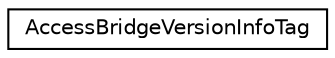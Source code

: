 digraph "类继承关系图"
{
 // LATEX_PDF_SIZE
  edge [fontname="Helvetica",fontsize="10",labelfontname="Helvetica",labelfontsize="10"];
  node [fontname="Helvetica",fontsize="10",shape=record];
  rankdir="LR";
  Node0 [label="AccessBridgeVersionInfoTag",height=0.2,width=0.4,color="black", fillcolor="white", style="filled",URL="$struct_access_bridge_version_info_tag.html",tooltip=" "];
}
